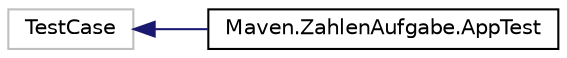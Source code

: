 digraph "Graphical Class Hierarchy"
{
 // LATEX_PDF_SIZE
  edge [fontname="Helvetica",fontsize="10",labelfontname="Helvetica",labelfontsize="10"];
  node [fontname="Helvetica",fontsize="10",shape=record];
  rankdir="LR";
  Node2 [label="TestCase",height=0.2,width=0.4,color="grey75", fillcolor="white", style="filled",tooltip=" "];
  Node2 -> Node0 [dir="back",color="midnightblue",fontsize="10",style="solid",fontname="Helvetica"];
  Node0 [label="Maven.ZahlenAufgabe.AppTest",height=0.2,width=0.4,color="black", fillcolor="white", style="filled",URL="$class_maven_1_1_zahlen_aufgabe_1_1_app_test.html",tooltip=" "];
}

